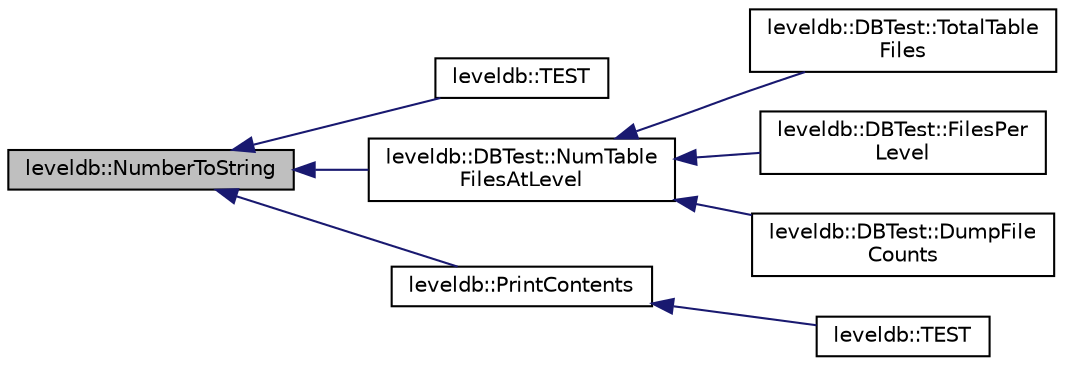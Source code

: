 digraph "leveldb::NumberToString"
{
  edge [fontname="Helvetica",fontsize="10",labelfontname="Helvetica",labelfontsize="10"];
  node [fontname="Helvetica",fontsize="10",shape=record];
  rankdir="LR";
  Node1 [label="leveldb::NumberToString",height=0.2,width=0.4,color="black", fillcolor="grey75", style="filled" fontcolor="black"];
  Node1 -> Node2 [dir="back",color="midnightblue",fontsize="10",style="solid"];
  Node2 [label="leveldb::TEST",height=0.2,width=0.4,color="black", fillcolor="white", style="filled",URL="$namespaceleveldb.html#ac45d45675cfba0614b5788177b03e717"];
  Node1 -> Node3 [dir="back",color="midnightblue",fontsize="10",style="solid"];
  Node3 [label="leveldb::DBTest::NumTable\lFilesAtLevel",height=0.2,width=0.4,color="black", fillcolor="white", style="filled",URL="$classleveldb_1_1_d_b_test.html#aa7c845810f6d57b0655eda370e8de33f"];
  Node3 -> Node4 [dir="back",color="midnightblue",fontsize="10",style="solid"];
  Node4 [label="leveldb::DBTest::TotalTable\lFiles",height=0.2,width=0.4,color="black", fillcolor="white", style="filled",URL="$classleveldb_1_1_d_b_test.html#a05fa745351a41ecc0165b391a605b79e"];
  Node3 -> Node5 [dir="back",color="midnightblue",fontsize="10",style="solid"];
  Node5 [label="leveldb::DBTest::FilesPer\lLevel",height=0.2,width=0.4,color="black", fillcolor="white", style="filled",URL="$classleveldb_1_1_d_b_test.html#a0e4d6292bcbe450d34b558d48a51a331"];
  Node3 -> Node6 [dir="back",color="midnightblue",fontsize="10",style="solid"];
  Node6 [label="leveldb::DBTest::DumpFile\lCounts",height=0.2,width=0.4,color="black", fillcolor="white", style="filled",URL="$classleveldb_1_1_d_b_test.html#ad045c5203b4ea785ab335ffc3ea833b3"];
  Node1 -> Node7 [dir="back",color="midnightblue",fontsize="10",style="solid"];
  Node7 [label="leveldb::PrintContents",height=0.2,width=0.4,color="black", fillcolor="white", style="filled",URL="$namespaceleveldb.html#a188b9c5674c8e10ff619f01f454faaf6"];
  Node7 -> Node8 [dir="back",color="midnightblue",fontsize="10",style="solid"];
  Node8 [label="leveldb::TEST",height=0.2,width=0.4,color="black", fillcolor="white", style="filled",URL="$namespaceleveldb.html#a77a1389346b24fa9b5f9698400c865f6"];
}
